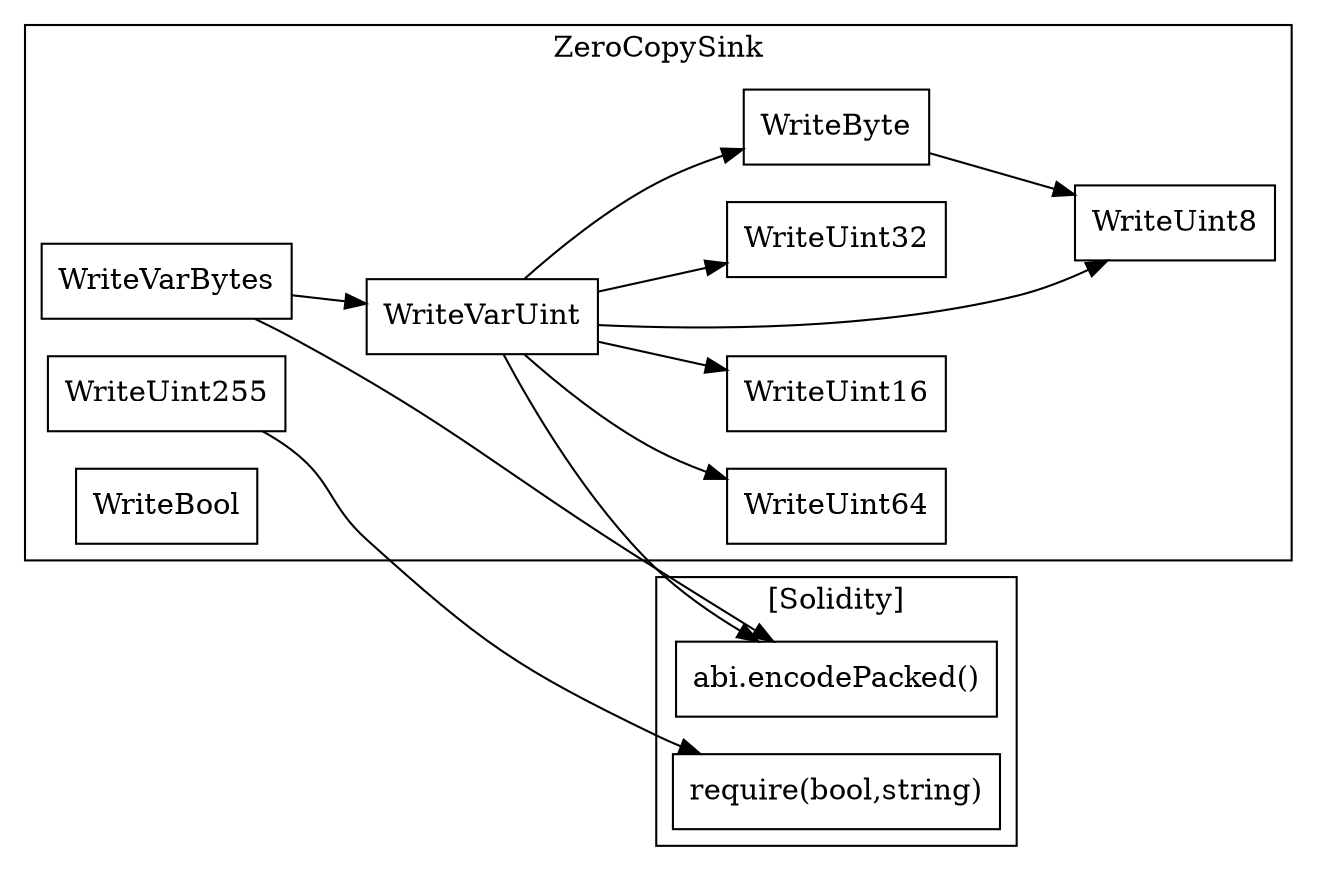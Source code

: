 strict digraph {
rankdir="LR"
node [shape=box]
subgraph cluster_1109_ZeroCopySink {
label = "ZeroCopySink"
"1109_WriteUint32" [label="WriteUint32"]
"1109_WriteUint255" [label="WriteUint255"]
"1109_WriteVarBytes" [label="WriteVarBytes"]
"1109_WriteByte" [label="WriteByte"]
"1109_WriteVarUint" [label="WriteVarUint"]
"1109_WriteUint64" [label="WriteUint64"]
"1109_WriteBool" [label="WriteBool"]
"1109_WriteUint16" [label="WriteUint16"]
"1109_WriteUint8" [label="WriteUint8"]
"1109_WriteVarBytes" -> "1109_WriteVarUint"
"1109_WriteVarUint" -> "1109_WriteByte"
"1109_WriteByte" -> "1109_WriteUint8"
"1109_WriteVarUint" -> "1109_WriteUint16"
"1109_WriteVarUint" -> "1109_WriteUint64"
"1109_WriteVarUint" -> "1109_WriteUint32"
"1109_WriteVarUint" -> "1109_WriteUint8"
}subgraph cluster_solidity {
label = "[Solidity]"
"require(bool,string)" 
"abi.encodePacked()" 
"1109_WriteVarUint" -> "abi.encodePacked()"
"1109_WriteVarBytes" -> "abi.encodePacked()"
"1109_WriteUint255" -> "require(bool,string)"
}
}